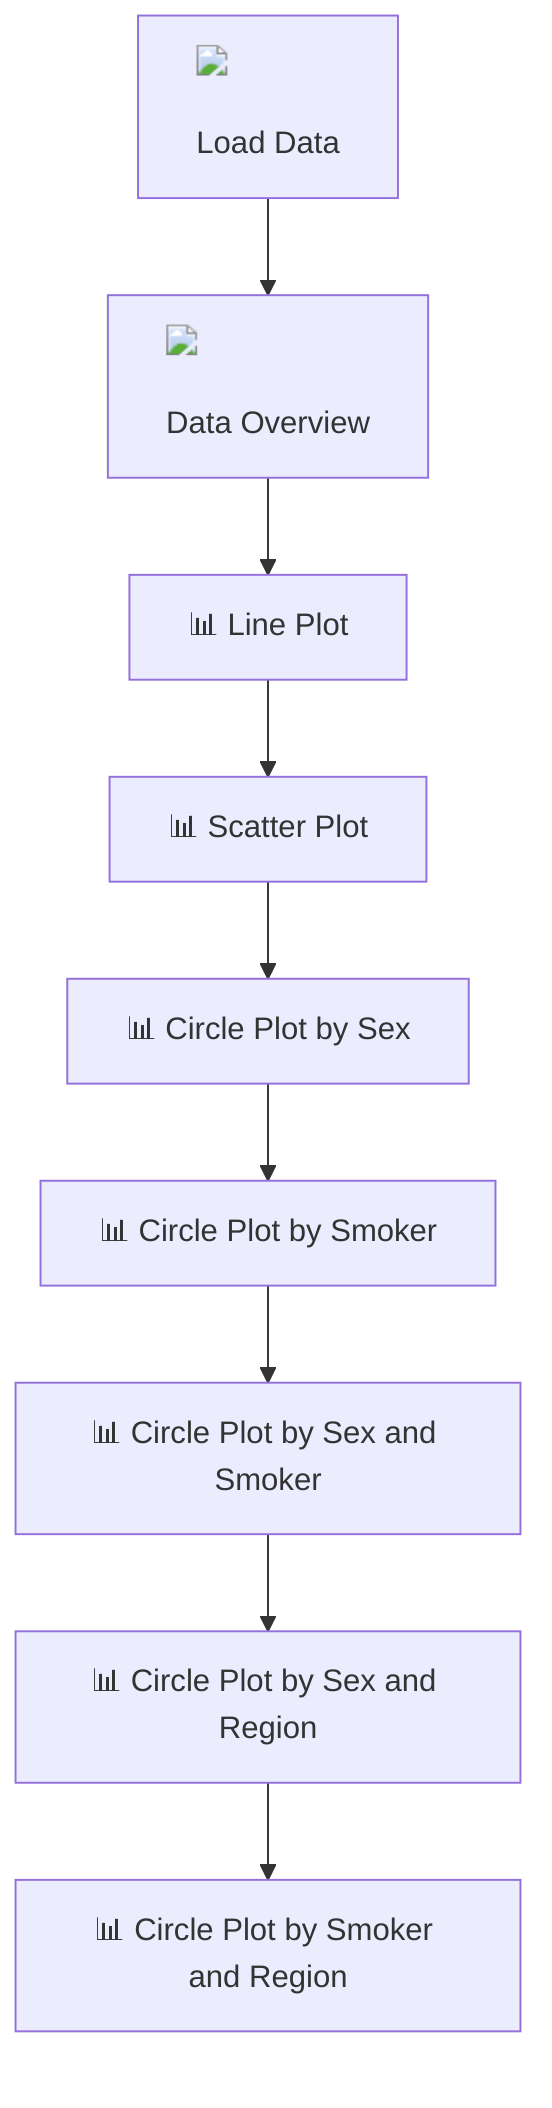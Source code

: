 flowchart TD
    A["<img src='file.svg'/> <br/> Load Data"] --> B["<img src='table.svg'/> <br/> Data Overview"]
    B --> C["📊 Line Plot"]
    C --> D["📊 Scatter Plot"]
    D --> E["📊 Circle Plot by Sex"]
    E --> F["📊 Circle Plot by Smoker"]
    F --> G["📊 Circle Plot by Sex and Smoker"]
    G --> H["📊 Circle Plot by Sex and Region"]
    H --> I["📊 Circle Plot by Smoker and Region"]